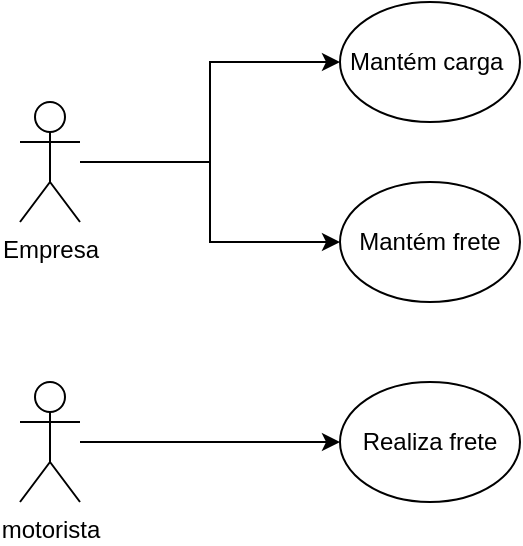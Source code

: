 <mxfile version="20.5.3" type="github">
  <diagram id="EEQUzMQr_OX_zGiNwQVV" name="Página-1">
    <mxGraphModel dx="868" dy="464" grid="1" gridSize="10" guides="1" tooltips="1" connect="1" arrows="1" fold="1" page="1" pageScale="1" pageWidth="827" pageHeight="1169" math="0" shadow="0">
      <root>
        <mxCell id="0" />
        <mxCell id="1" parent="0" />
        <mxCell id="rjCsTw8yVJhA4yOWih5M-3" style="edgeStyle=orthogonalEdgeStyle;rounded=0;orthogonalLoop=1;jettySize=auto;html=1;" edge="1" parent="1" source="rjCsTw8yVJhA4yOWih5M-1" target="rjCsTw8yVJhA4yOWih5M-2">
          <mxGeometry relative="1" as="geometry" />
        </mxCell>
        <mxCell id="rjCsTw8yVJhA4yOWih5M-8" style="edgeStyle=orthogonalEdgeStyle;rounded=0;orthogonalLoop=1;jettySize=auto;html=1;entryX=0;entryY=0.5;entryDx=0;entryDy=0;" edge="1" parent="1" source="rjCsTw8yVJhA4yOWih5M-1" target="rjCsTw8yVJhA4yOWih5M-7">
          <mxGeometry relative="1" as="geometry" />
        </mxCell>
        <mxCell id="rjCsTw8yVJhA4yOWih5M-1" value="Empresa" style="shape=umlActor;verticalLabelPosition=bottom;verticalAlign=top;html=1;outlineConnect=0;" vertex="1" parent="1">
          <mxGeometry x="220" y="190" width="30" height="60" as="geometry" />
        </mxCell>
        <mxCell id="rjCsTw8yVJhA4yOWih5M-2" value="Mantém&amp;nbsp;frete" style="ellipse;whiteSpace=wrap;html=1;" vertex="1" parent="1">
          <mxGeometry x="380" y="230" width="90" height="60" as="geometry" />
        </mxCell>
        <mxCell id="rjCsTw8yVJhA4yOWih5M-7" value="Mantém carga&amp;nbsp;" style="ellipse;whiteSpace=wrap;html=1;" vertex="1" parent="1">
          <mxGeometry x="380" y="140" width="90" height="60" as="geometry" />
        </mxCell>
        <mxCell id="rjCsTw8yVJhA4yOWih5M-15" style="edgeStyle=orthogonalEdgeStyle;rounded=0;orthogonalLoop=1;jettySize=auto;html=1;" edge="1" parent="1" source="rjCsTw8yVJhA4yOWih5M-11" target="rjCsTw8yVJhA4yOWih5M-14">
          <mxGeometry relative="1" as="geometry" />
        </mxCell>
        <mxCell id="rjCsTw8yVJhA4yOWih5M-11" value="motorista" style="shape=umlActor;verticalLabelPosition=bottom;verticalAlign=top;html=1;outlineConnect=0;" vertex="1" parent="1">
          <mxGeometry x="220" y="330" width="30" height="60" as="geometry" />
        </mxCell>
        <mxCell id="rjCsTw8yVJhA4yOWih5M-14" value="Realiza frete" style="ellipse;whiteSpace=wrap;html=1;" vertex="1" parent="1">
          <mxGeometry x="380" y="330" width="90" height="60" as="geometry" />
        </mxCell>
      </root>
    </mxGraphModel>
  </diagram>
</mxfile>

